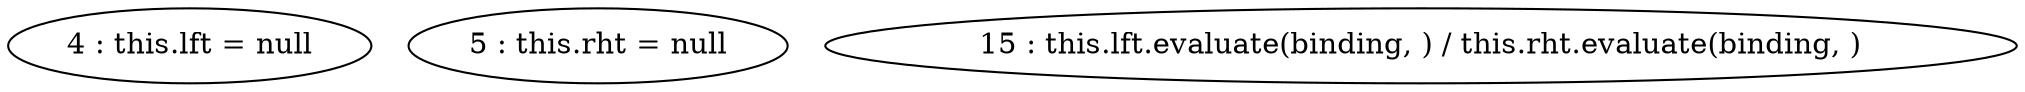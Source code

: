 digraph G {
"4 : this.lft = null"
"5 : this.rht = null"
"15 : this.lft.evaluate(binding, ) / this.rht.evaluate(binding, )"
}